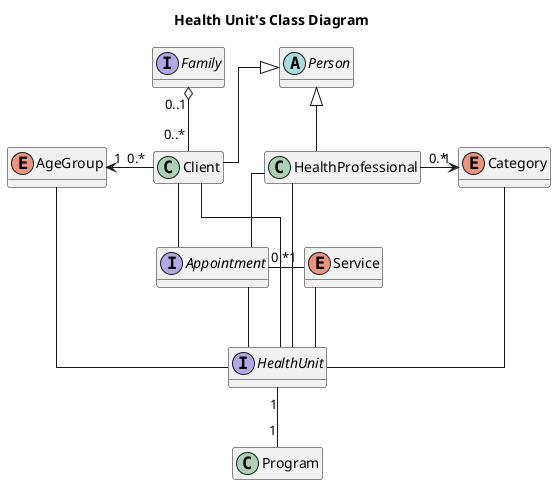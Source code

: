 @startuml
title Health Unit's Class Diagram

skinparam linetype ortho
skinparam backgroundcolor transparent
hide methods
hide stereotypes
hide class fields
hide interface methods


AgeGroup "1" <- "     0.*" Client
HealthProfessional "0.*" -> "   1" Category
Family "0..1" o--"0..*" Client
HealthProfessional -- Appointment
Client -- Appointment
Appointment "0.*  " - " 1" Service
Appointment -- HealthUnit
Client --- HealthUnit
HealthProfessional --- HealthUnit
HealthUnit "1"--"1" Program
AgeGroup --- HealthUnit
Category --- HealthUnit
Service -- HealthUnit


abstract class Person

enum AgeGroup

class Client extends Person

class HealthProfessional extends Person

enum Category

interface Family

interface Appointment

enum Service

interface HealthUnit

class Program






@enduml
